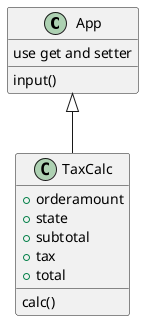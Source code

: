 @startuml

class App
{
    use get and setter
    input()
}

App <|-- TaxCalc

class TaxCalc
{
    + orderamount
    + state
    + subtotal
    + tax
    + total
    calc()
}
@enduml